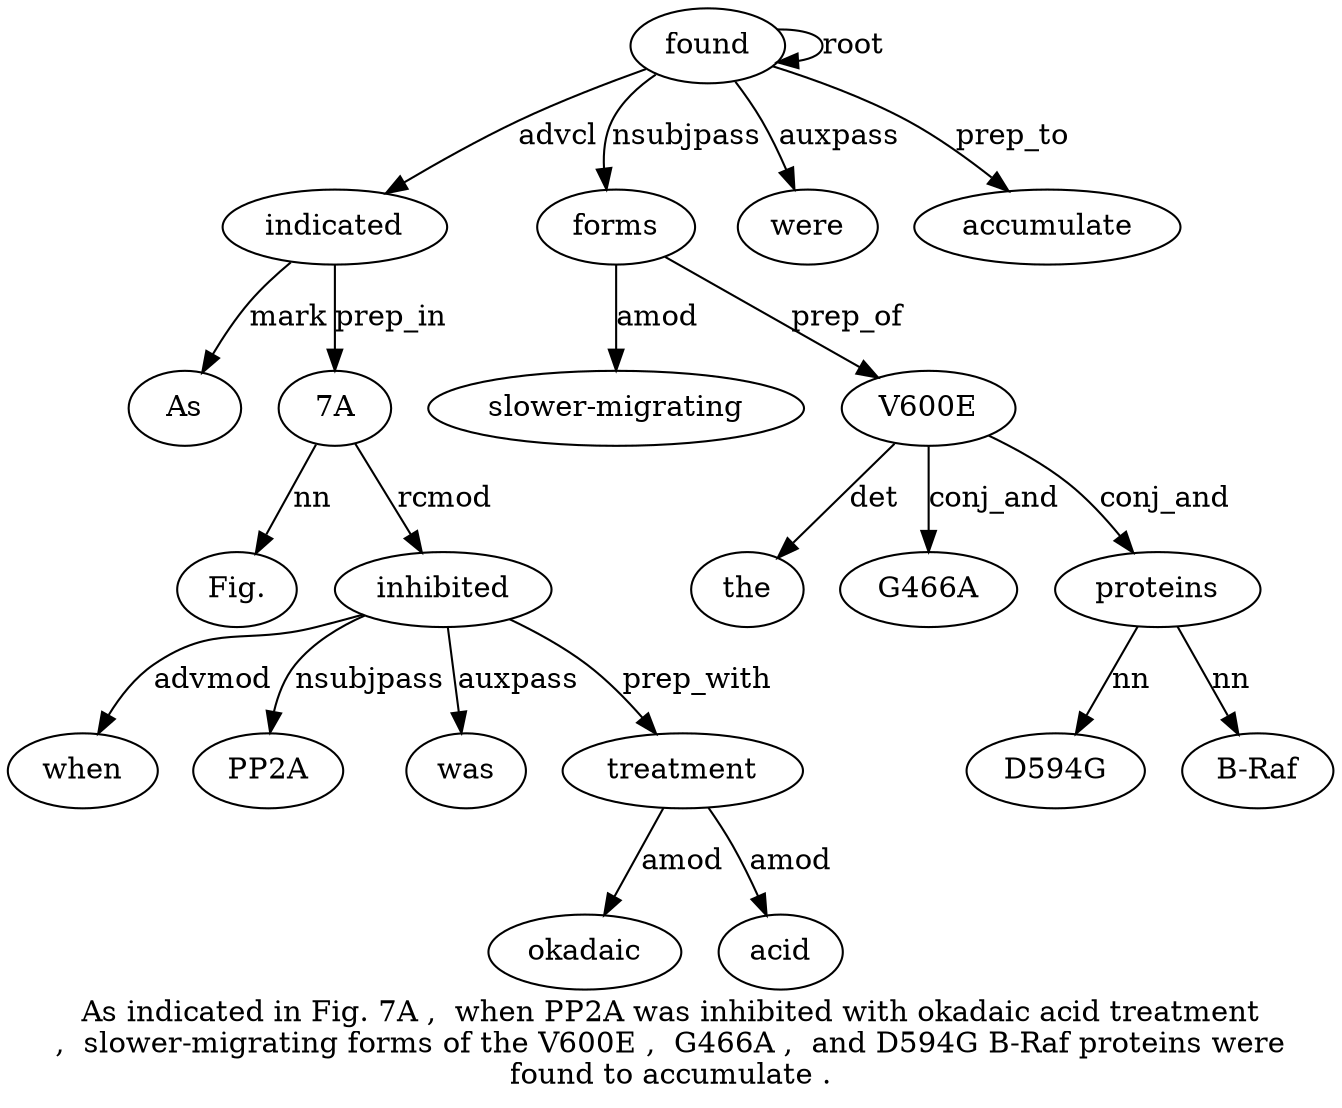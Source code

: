 digraph "As indicated in Fig. 7A ,  when PP2A was inhibited with okadaic acid treatment ,  slower-migrating forms of the V600E ,  G466A ,  and D594G B-Raf proteins were found to accumulate ." {
label="As indicated in Fig. 7A ,  when PP2A was inhibited with okadaic acid treatment
,  slower-migrating forms of the V600E ,  G466A ,  and D594G B-Raf proteins were
found to accumulate .";
indicated2 [style=filled, fillcolor=white, label=indicated];
As1 [style=filled, fillcolor=white, label=As];
indicated2 -> As1  [label=mark];
found29 [style=filled, fillcolor=white, label=found];
found29 -> indicated2  [label=advcl];
"7A5" [style=filled, fillcolor=white, label="7A"];
"Fig.4" [style=filled, fillcolor=white, label="Fig."];
"7A5" -> "Fig.4"  [label=nn];
indicated2 -> "7A5"  [label=prep_in];
inhibited10 [style=filled, fillcolor=white, label=inhibited];
when7 [style=filled, fillcolor=white, label=when];
inhibited10 -> when7  [label=advmod];
PP2A8 [style=filled, fillcolor=white, label=PP2A];
inhibited10 -> PP2A8  [label=nsubjpass];
was9 [style=filled, fillcolor=white, label=was];
inhibited10 -> was9  [label=auxpass];
"7A5" -> inhibited10  [label=rcmod];
treatment14 [style=filled, fillcolor=white, label=treatment];
okadaic12 [style=filled, fillcolor=white, label=okadaic];
treatment14 -> okadaic12  [label=amod];
acid13 [style=filled, fillcolor=white, label=acid];
treatment14 -> acid13  [label=amod];
inhibited10 -> treatment14  [label=prep_with];
forms17 [style=filled, fillcolor=white, label=forms];
"slower-migrating16" [style=filled, fillcolor=white, label="slower-migrating"];
forms17 -> "slower-migrating16"  [label=amod];
found29 -> forms17  [label=nsubjpass];
V600E2 [style=filled, fillcolor=white, label=V600E];
the19 [style=filled, fillcolor=white, label=the];
V600E2 -> the19  [label=det];
forms17 -> V600E2  [label=prep_of];
G466A22 [style=filled, fillcolor=white, label=G466A];
V600E2 -> G466A22  [label=conj_and];
proteins27 [style=filled, fillcolor=white, label=proteins];
D594G2 [style=filled, fillcolor=white, label=D594G];
proteins27 -> D594G2  [label=nn];
"B-Raf26" [style=filled, fillcolor=white, label="B-Raf"];
proteins27 -> "B-Raf26"  [label=nn];
V600E2 -> proteins27  [label=conj_and];
were28 [style=filled, fillcolor=white, label=were];
found29 -> were28  [label=auxpass];
found29 -> found29  [label=root];
accumulate31 [style=filled, fillcolor=white, label=accumulate];
found29 -> accumulate31  [label=prep_to];
}
